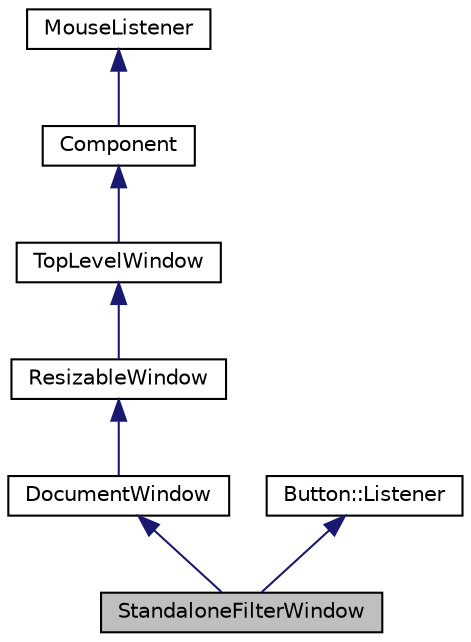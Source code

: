digraph "StandaloneFilterWindow"
{
  bgcolor="transparent";
  edge [fontname="Helvetica",fontsize="10",labelfontname="Helvetica",labelfontsize="10"];
  node [fontname="Helvetica",fontsize="10",shape=record];
  Node0 [label="StandaloneFilterWindow",height=0.2,width=0.4,color="black", fillcolor="grey75", style="filled", fontcolor="black"];
  Node1 -> Node0 [dir="back",color="midnightblue",fontsize="10",style="solid",fontname="Helvetica"];
  Node1 [label="DocumentWindow",height=0.2,width=0.4,color="black",URL="$classDocumentWindow.html",tooltip="A resizable window with a title bar and maximise, minimise and close buttons. "];
  Node2 -> Node1 [dir="back",color="midnightblue",fontsize="10",style="solid",fontname="Helvetica"];
  Node2 [label="ResizableWindow",height=0.2,width=0.4,color="black",URL="$classResizableWindow.html",tooltip="A base class for top-level windows that can be dragged around and resized. "];
  Node3 -> Node2 [dir="back",color="midnightblue",fontsize="10",style="solid",fontname="Helvetica"];
  Node3 [label="TopLevelWindow",height=0.2,width=0.4,color="black",URL="$classTopLevelWindow.html",tooltip="A base class for top-level windows. "];
  Node4 -> Node3 [dir="back",color="midnightblue",fontsize="10",style="solid",fontname="Helvetica"];
  Node4 [label="Component",height=0.2,width=0.4,color="black",URL="$classComponent.html",tooltip="The base class for all JUCE user-interface objects. "];
  Node5 -> Node4 [dir="back",color="midnightblue",fontsize="10",style="solid",fontname="Helvetica"];
  Node5 [label="MouseListener",height=0.2,width=0.4,color="black",URL="$classMouseListener.html",tooltip="A MouseListener can be registered with a component to receive callbacks about mouse events that happe..."];
  Node6 -> Node0 [dir="back",color="midnightblue",fontsize="10",style="solid",fontname="Helvetica"];
  Node6 [label="Button::Listener",height=0.2,width=0.4,color="black",URL="$classButton_1_1Listener.html",tooltip="Used to receive callbacks when a button is clicked. "];
}
